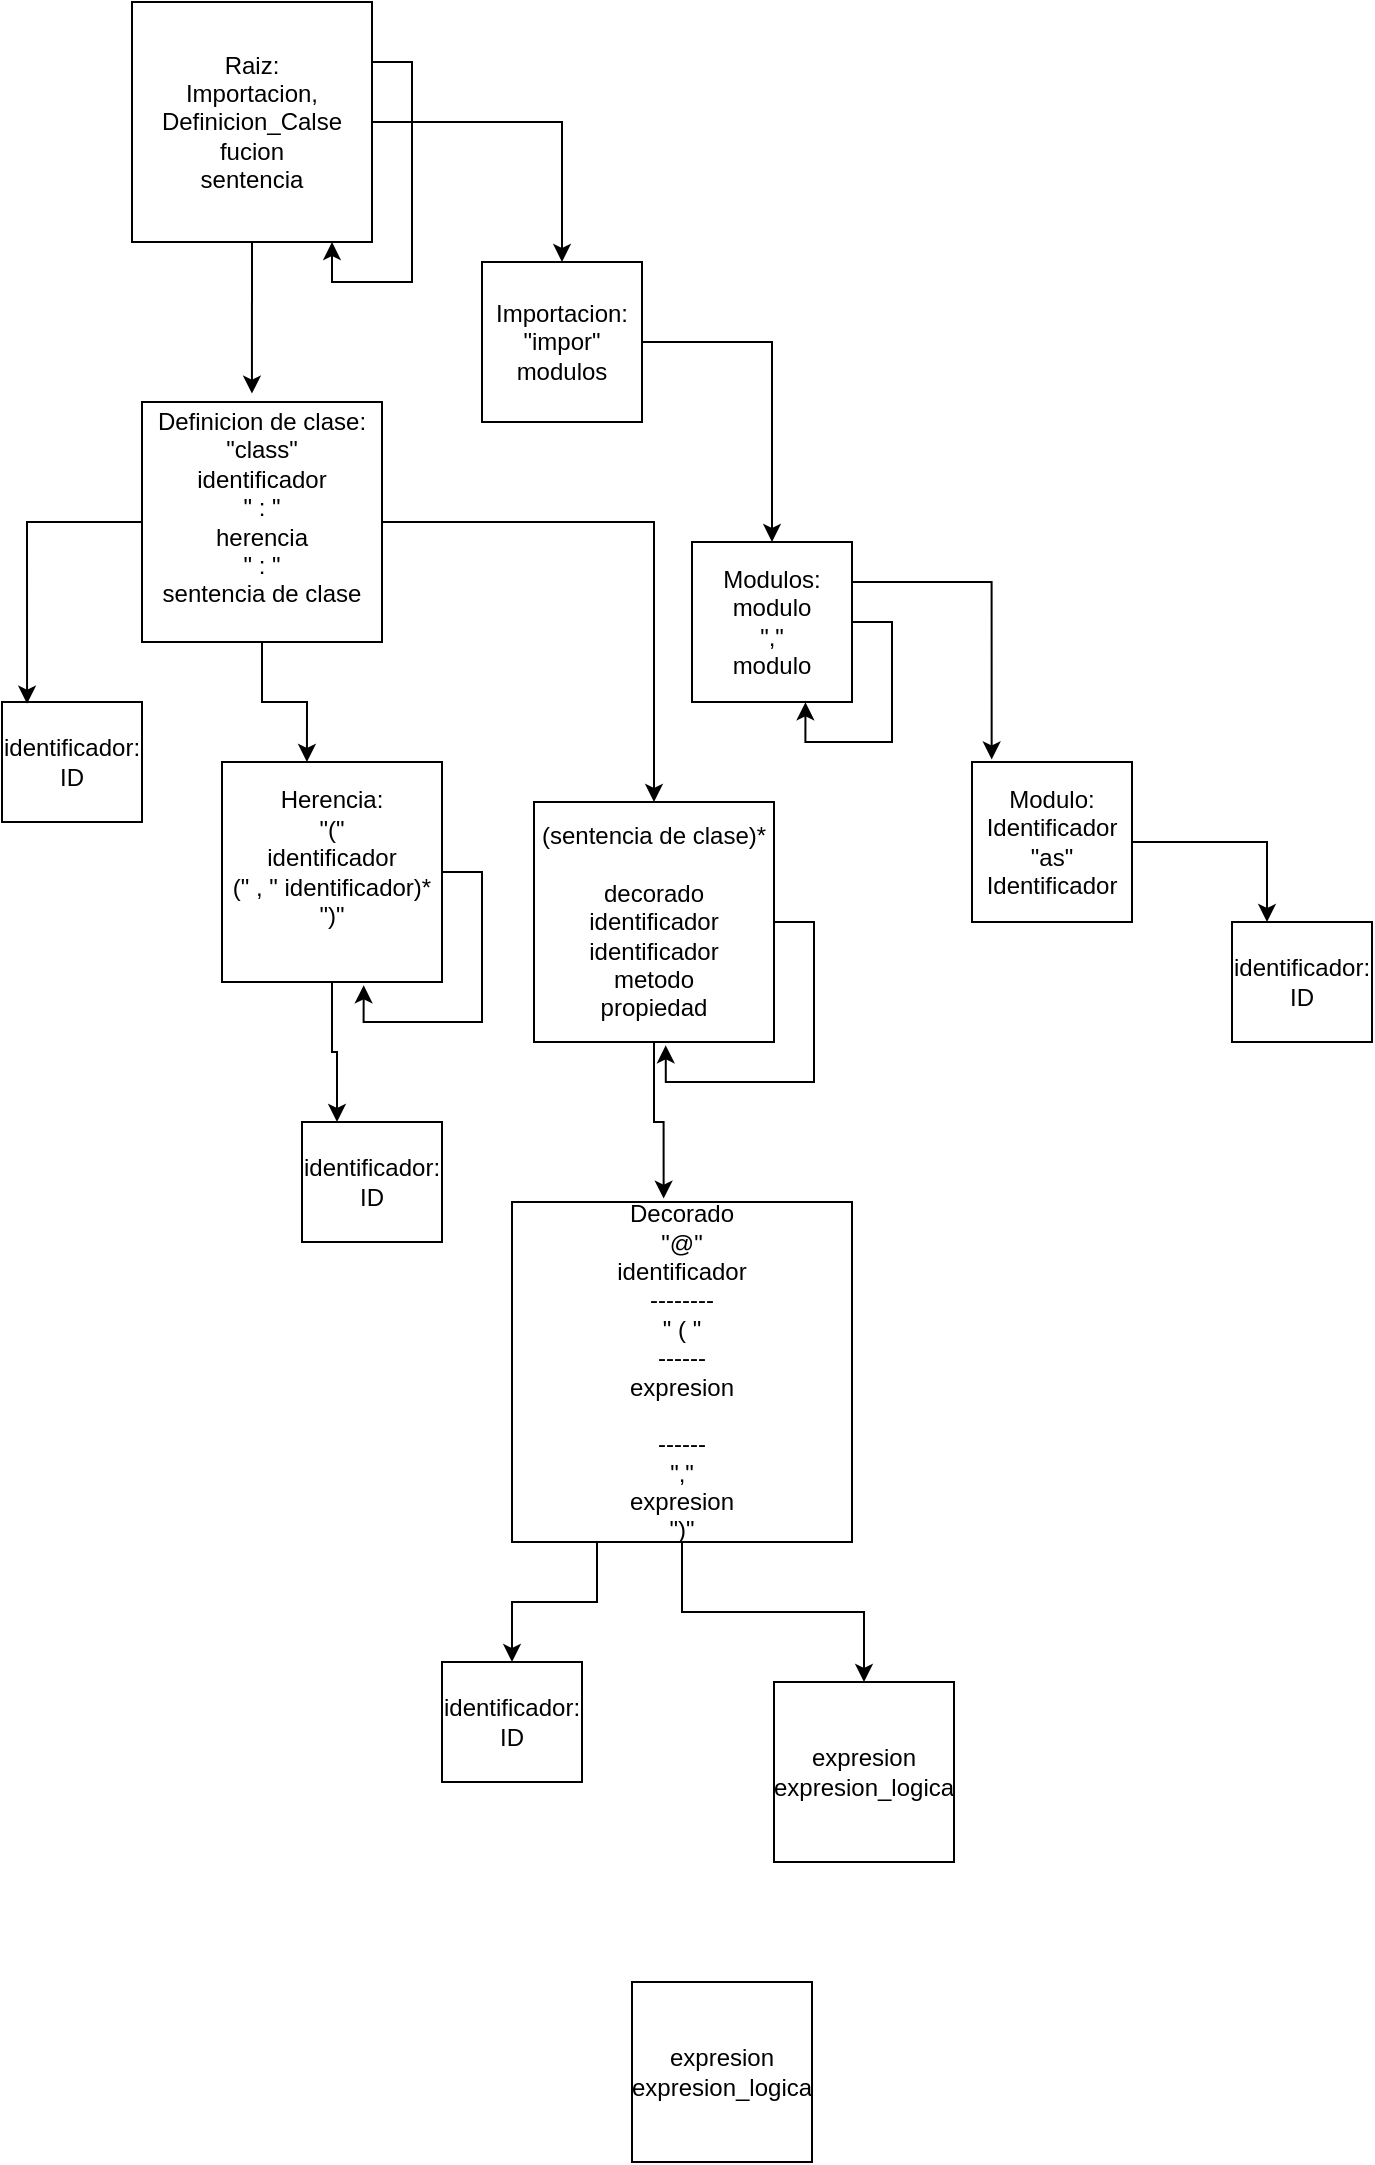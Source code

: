 <mxfile version="22.0.0" type="device">
  <diagram name="Página-1" id="K1GZB1eHJAU8GiM56MWf">
    <mxGraphModel dx="2100" dy="1116" grid="1" gridSize="10" guides="1" tooltips="1" connect="1" arrows="1" fold="1" page="1" pageScale="1" pageWidth="850" pageHeight="1100" math="0" shadow="0">
      <root>
        <mxCell id="0" />
        <mxCell id="1" parent="0" />
        <mxCell id="foM-1hutoSS7IdrjyAoj-14" style="edgeStyle=orthogonalEdgeStyle;rounded=0;orthogonalLoop=1;jettySize=auto;html=1;exitX=1;exitY=0.5;exitDx=0;exitDy=0;entryX=0.5;entryY=0;entryDx=0;entryDy=0;" parent="1" source="foM-1hutoSS7IdrjyAoj-8" target="foM-1hutoSS7IdrjyAoj-15" edge="1">
          <mxGeometry relative="1" as="geometry">
            <mxPoint x="470" y="300" as="targetPoint" />
          </mxGeometry>
        </mxCell>
        <mxCell id="foM-1hutoSS7IdrjyAoj-8" value="&lt;div&gt;Raiz:&lt;/div&gt;&lt;div&gt;Importacion,&lt;/div&gt;&lt;div&gt;Definicion_Calse&lt;/div&gt;&lt;div&gt;fucion&lt;/div&gt;&lt;div&gt;sentencia&lt;br&gt;&lt;/div&gt;" style="whiteSpace=wrap;html=1;aspect=fixed;" parent="1" vertex="1">
          <mxGeometry x="250" y="190" width="120" height="120" as="geometry" />
        </mxCell>
        <mxCell id="foM-1hutoSS7IdrjyAoj-13" style="edgeStyle=orthogonalEdgeStyle;rounded=0;orthogonalLoop=1;jettySize=auto;html=1;exitX=1;exitY=0.25;exitDx=0;exitDy=0;" parent="1" source="foM-1hutoSS7IdrjyAoj-8" target="foM-1hutoSS7IdrjyAoj-8" edge="1">
          <mxGeometry relative="1" as="geometry">
            <Array as="points">
              <mxPoint x="390" y="220" />
              <mxPoint x="390" y="330" />
              <mxPoint x="350" y="330" />
            </Array>
          </mxGeometry>
        </mxCell>
        <mxCell id="foM-1hutoSS7IdrjyAoj-18" style="edgeStyle=orthogonalEdgeStyle;rounded=0;orthogonalLoop=1;jettySize=auto;html=1;exitX=1;exitY=0.5;exitDx=0;exitDy=0;entryX=0.5;entryY=0;entryDx=0;entryDy=0;" parent="1" source="foM-1hutoSS7IdrjyAoj-15" target="foM-1hutoSS7IdrjyAoj-16" edge="1">
          <mxGeometry relative="1" as="geometry" />
        </mxCell>
        <mxCell id="foM-1hutoSS7IdrjyAoj-15" value="&lt;div&gt;Importacion:&lt;/div&gt;&lt;div&gt;&quot;impor&quot;&lt;/div&gt;&lt;div&gt;modulos&lt;br&gt;&lt;/div&gt;" style="whiteSpace=wrap;html=1;aspect=fixed;" parent="1" vertex="1">
          <mxGeometry x="425" y="320" width="80" height="80" as="geometry" />
        </mxCell>
        <mxCell id="foM-1hutoSS7IdrjyAoj-21" style="edgeStyle=orthogonalEdgeStyle;rounded=0;orthogonalLoop=1;jettySize=auto;html=1;exitX=1;exitY=0.25;exitDx=0;exitDy=0;entryX=0.123;entryY=-0.016;entryDx=0;entryDy=0;entryPerimeter=0;" parent="1" source="foM-1hutoSS7IdrjyAoj-16" target="foM-1hutoSS7IdrjyAoj-19" edge="1">
          <mxGeometry relative="1" as="geometry" />
        </mxCell>
        <mxCell id="foM-1hutoSS7IdrjyAoj-16" value="&lt;div&gt;Modulos:&lt;/div&gt;&lt;div&gt;modulo&lt;/div&gt;&lt;div&gt;&quot;,&quot;&lt;/div&gt;&lt;div&gt;modulo&lt;br&gt;&lt;/div&gt;" style="whiteSpace=wrap;html=1;aspect=fixed;" parent="1" vertex="1">
          <mxGeometry x="530" y="460" width="80" height="80" as="geometry" />
        </mxCell>
        <mxCell id="foM-1hutoSS7IdrjyAoj-17" style="edgeStyle=orthogonalEdgeStyle;rounded=0;orthogonalLoop=1;jettySize=auto;html=1;exitX=1;exitY=0.5;exitDx=0;exitDy=0;entryX=0.709;entryY=1.002;entryDx=0;entryDy=0;entryPerimeter=0;" parent="1" source="foM-1hutoSS7IdrjyAoj-16" target="foM-1hutoSS7IdrjyAoj-16" edge="1">
          <mxGeometry relative="1" as="geometry" />
        </mxCell>
        <mxCell id="XHa5_aeHVb5PVCvh7Ekj-22" style="edgeStyle=orthogonalEdgeStyle;rounded=0;orthogonalLoop=1;jettySize=auto;html=1;exitX=1;exitY=0.5;exitDx=0;exitDy=0;entryX=0.25;entryY=0;entryDx=0;entryDy=0;" edge="1" parent="1" source="foM-1hutoSS7IdrjyAoj-19" target="XHa5_aeHVb5PVCvh7Ekj-21">
          <mxGeometry relative="1" as="geometry" />
        </mxCell>
        <mxCell id="foM-1hutoSS7IdrjyAoj-19" value="&lt;div&gt;Modulo:&lt;/div&gt;&lt;div&gt;Identificador&lt;/div&gt;&lt;div&gt;&quot;as&quot;&lt;/div&gt;&lt;div&gt;Identificador&lt;br&gt;&lt;/div&gt;" style="whiteSpace=wrap;html=1;aspect=fixed;" parent="1" vertex="1">
          <mxGeometry x="670" y="570" width="80" height="80" as="geometry" />
        </mxCell>
        <mxCell id="XHa5_aeHVb5PVCvh7Ekj-14" style="edgeStyle=orthogonalEdgeStyle;rounded=0;orthogonalLoop=1;jettySize=auto;html=1;exitX=1;exitY=0.5;exitDx=0;exitDy=0;" edge="1" parent="1" source="foM-1hutoSS7IdrjyAoj-24" target="XHa5_aeHVb5PVCvh7Ekj-11">
          <mxGeometry relative="1" as="geometry" />
        </mxCell>
        <mxCell id="foM-1hutoSS7IdrjyAoj-24" value="&lt;div&gt;Definicion de clase:&lt;/div&gt;&lt;div&gt;&quot;class&quot;&lt;/div&gt;&lt;div&gt;identificador&lt;/div&gt;&lt;div&gt;&quot; : &quot;&lt;/div&gt;&lt;div&gt;herencia&lt;/div&gt;&lt;div&gt;&quot; : &quot;&lt;/div&gt;&lt;div&gt;sentencia de clase&lt;br&gt;&lt;/div&gt;&lt;div&gt;&lt;br&gt;&lt;/div&gt;" style="whiteSpace=wrap;html=1;aspect=fixed;" parent="1" vertex="1">
          <mxGeometry x="255" y="390" width="120" height="120" as="geometry" />
        </mxCell>
        <mxCell id="XHa5_aeHVb5PVCvh7Ekj-2" style="edgeStyle=orthogonalEdgeStyle;rounded=0;orthogonalLoop=1;jettySize=auto;html=1;exitX=0.5;exitY=1;exitDx=0;exitDy=0;entryX=0.458;entryY=-0.035;entryDx=0;entryDy=0;entryPerimeter=0;" edge="1" parent="1" source="foM-1hutoSS7IdrjyAoj-8" target="foM-1hutoSS7IdrjyAoj-24">
          <mxGeometry relative="1" as="geometry" />
        </mxCell>
        <mxCell id="XHa5_aeHVb5PVCvh7Ekj-3" value="&lt;div&gt;identificador:&lt;/div&gt;&lt;div&gt;ID&lt;br&gt;&lt;/div&gt;" style="rounded=0;whiteSpace=wrap;html=1;" vertex="1" parent="1">
          <mxGeometry x="185" y="540" width="70" height="60" as="geometry" />
        </mxCell>
        <mxCell id="XHa5_aeHVb5PVCvh7Ekj-5" style="edgeStyle=orthogonalEdgeStyle;rounded=0;orthogonalLoop=1;jettySize=auto;html=1;exitX=0;exitY=0.5;exitDx=0;exitDy=0;entryX=0.179;entryY=0.014;entryDx=0;entryDy=0;entryPerimeter=0;" edge="1" parent="1" source="foM-1hutoSS7IdrjyAoj-24" target="XHa5_aeHVb5PVCvh7Ekj-3">
          <mxGeometry relative="1" as="geometry" />
        </mxCell>
        <mxCell id="XHa5_aeHVb5PVCvh7Ekj-10" style="edgeStyle=orthogonalEdgeStyle;rounded=0;orthogonalLoop=1;jettySize=auto;html=1;exitX=0.5;exitY=1;exitDx=0;exitDy=0;entryX=0.25;entryY=0;entryDx=0;entryDy=0;" edge="1" parent="1" source="XHa5_aeHVb5PVCvh7Ekj-6" target="XHa5_aeHVb5PVCvh7Ekj-9">
          <mxGeometry relative="1" as="geometry" />
        </mxCell>
        <mxCell id="XHa5_aeHVb5PVCvh7Ekj-6" value="&lt;div&gt;Herencia:&lt;/div&gt;&lt;div&gt;&quot;(&quot;&lt;/div&gt;&lt;div&gt;identificador&lt;/div&gt;&lt;div&gt;(&quot; , &quot; identificador)*&lt;/div&gt;&lt;div&gt;&quot;)&quot;&lt;br&gt;&lt;/div&gt;&lt;div&gt;&lt;br&gt;&lt;/div&gt;" style="whiteSpace=wrap;html=1;aspect=fixed;" vertex="1" parent="1">
          <mxGeometry x="295" y="570" width="110" height="110" as="geometry" />
        </mxCell>
        <mxCell id="XHa5_aeHVb5PVCvh7Ekj-7" style="edgeStyle=orthogonalEdgeStyle;rounded=0;orthogonalLoop=1;jettySize=auto;html=1;exitX=1;exitY=0.5;exitDx=0;exitDy=0;entryX=0.644;entryY=1.015;entryDx=0;entryDy=0;entryPerimeter=0;" edge="1" parent="1" source="XHa5_aeHVb5PVCvh7Ekj-6" target="XHa5_aeHVb5PVCvh7Ekj-6">
          <mxGeometry relative="1" as="geometry" />
        </mxCell>
        <mxCell id="XHa5_aeHVb5PVCvh7Ekj-8" style="edgeStyle=orthogonalEdgeStyle;rounded=0;orthogonalLoop=1;jettySize=auto;html=1;exitX=0.5;exitY=1;exitDx=0;exitDy=0;entryX=0.386;entryY=0;entryDx=0;entryDy=0;entryPerimeter=0;" edge="1" parent="1" source="foM-1hutoSS7IdrjyAoj-24" target="XHa5_aeHVb5PVCvh7Ekj-6">
          <mxGeometry relative="1" as="geometry" />
        </mxCell>
        <mxCell id="XHa5_aeHVb5PVCvh7Ekj-9" value="&lt;div&gt;identificador:&lt;/div&gt;&lt;div&gt;ID&lt;br&gt;&lt;/div&gt;" style="rounded=0;whiteSpace=wrap;html=1;" vertex="1" parent="1">
          <mxGeometry x="335" y="750" width="70" height="60" as="geometry" />
        </mxCell>
        <mxCell id="XHa5_aeHVb5PVCvh7Ekj-11" value="&lt;div&gt;(sentencia de clase)*&lt;/div&gt;&lt;div&gt;&lt;br&gt;&lt;/div&gt;&lt;div&gt;decorado&lt;/div&gt;&lt;div&gt;identificador&lt;/div&gt;&lt;div&gt;identificador&lt;/div&gt;&lt;div&gt;metodo&lt;/div&gt;&lt;div&gt;propiedad&lt;br&gt;&lt;/div&gt;" style="whiteSpace=wrap;html=1;aspect=fixed;" vertex="1" parent="1">
          <mxGeometry x="451" y="590" width="120" height="120" as="geometry" />
        </mxCell>
        <mxCell id="XHa5_aeHVb5PVCvh7Ekj-12" style="edgeStyle=orthogonalEdgeStyle;rounded=0;orthogonalLoop=1;jettySize=auto;html=1;exitX=1;exitY=0.5;exitDx=0;exitDy=0;entryX=0.549;entryY=1.014;entryDx=0;entryDy=0;entryPerimeter=0;" edge="1" parent="1" source="XHa5_aeHVb5PVCvh7Ekj-11" target="XHa5_aeHVb5PVCvh7Ekj-11">
          <mxGeometry relative="1" as="geometry" />
        </mxCell>
        <mxCell id="XHa5_aeHVb5PVCvh7Ekj-23" style="edgeStyle=orthogonalEdgeStyle;rounded=0;orthogonalLoop=1;jettySize=auto;html=1;exitX=0.25;exitY=1;exitDx=0;exitDy=0;" edge="1" parent="1" source="XHa5_aeHVb5PVCvh7Ekj-16" target="XHa5_aeHVb5PVCvh7Ekj-20">
          <mxGeometry relative="1" as="geometry" />
        </mxCell>
        <mxCell id="XHa5_aeHVb5PVCvh7Ekj-24" style="edgeStyle=orthogonalEdgeStyle;rounded=0;orthogonalLoop=1;jettySize=auto;html=1;exitX=0.5;exitY=1;exitDx=0;exitDy=0;" edge="1" parent="1" source="XHa5_aeHVb5PVCvh7Ekj-16" target="XHa5_aeHVb5PVCvh7Ekj-19">
          <mxGeometry relative="1" as="geometry" />
        </mxCell>
        <mxCell id="XHa5_aeHVb5PVCvh7Ekj-16" value="&lt;div&gt;Decorado&lt;/div&gt;&lt;div&gt;&quot;@&quot;&lt;/div&gt;&lt;div&gt;identificador&lt;/div&gt;&lt;div&gt;--------&lt;/div&gt;&lt;div&gt;&quot; ( &quot;&lt;/div&gt;&lt;div&gt;------&lt;/div&gt;&lt;div&gt;expresion&lt;/div&gt;&lt;div&gt;&lt;br&gt;&lt;/div&gt;&lt;div&gt;------&lt;/div&gt;&lt;div&gt;&quot;,&quot;&lt;/div&gt;&lt;div&gt;expresion&lt;/div&gt;&lt;div&gt;&quot;)&quot;&lt;br&gt;&lt;/div&gt;" style="whiteSpace=wrap;html=1;aspect=fixed;" vertex="1" parent="1">
          <mxGeometry x="440" y="790" width="170" height="170" as="geometry" />
        </mxCell>
        <mxCell id="XHa5_aeHVb5PVCvh7Ekj-17" style="edgeStyle=orthogonalEdgeStyle;rounded=0;orthogonalLoop=1;jettySize=auto;html=1;exitX=0.5;exitY=1;exitDx=0;exitDy=0;entryX=0.446;entryY=-0.01;entryDx=0;entryDy=0;entryPerimeter=0;" edge="1" parent="1" source="XHa5_aeHVb5PVCvh7Ekj-11" target="XHa5_aeHVb5PVCvh7Ekj-16">
          <mxGeometry relative="1" as="geometry" />
        </mxCell>
        <mxCell id="XHa5_aeHVb5PVCvh7Ekj-19" value="&lt;div&gt;expresion&lt;/div&gt;expresion_logica" style="whiteSpace=wrap;html=1;aspect=fixed;" vertex="1" parent="1">
          <mxGeometry x="571" y="1030" width="90" height="90" as="geometry" />
        </mxCell>
        <mxCell id="XHa5_aeHVb5PVCvh7Ekj-20" value="&lt;div&gt;identificador:&lt;/div&gt;&lt;div&gt;ID&lt;br&gt;&lt;/div&gt;" style="rounded=0;whiteSpace=wrap;html=1;" vertex="1" parent="1">
          <mxGeometry x="405" y="1020" width="70" height="60" as="geometry" />
        </mxCell>
        <mxCell id="XHa5_aeHVb5PVCvh7Ekj-21" value="&lt;div&gt;identificador:&lt;/div&gt;&lt;div&gt;ID&lt;br&gt;&lt;/div&gt;" style="rounded=0;whiteSpace=wrap;html=1;" vertex="1" parent="1">
          <mxGeometry x="800" y="650" width="70" height="60" as="geometry" />
        </mxCell>
        <mxCell id="XHa5_aeHVb5PVCvh7Ekj-25" value="&lt;div&gt;expresion&lt;/div&gt;expresion_logica" style="whiteSpace=wrap;html=1;aspect=fixed;" vertex="1" parent="1">
          <mxGeometry x="500" y="1180" width="90" height="90" as="geometry" />
        </mxCell>
      </root>
    </mxGraphModel>
  </diagram>
</mxfile>
